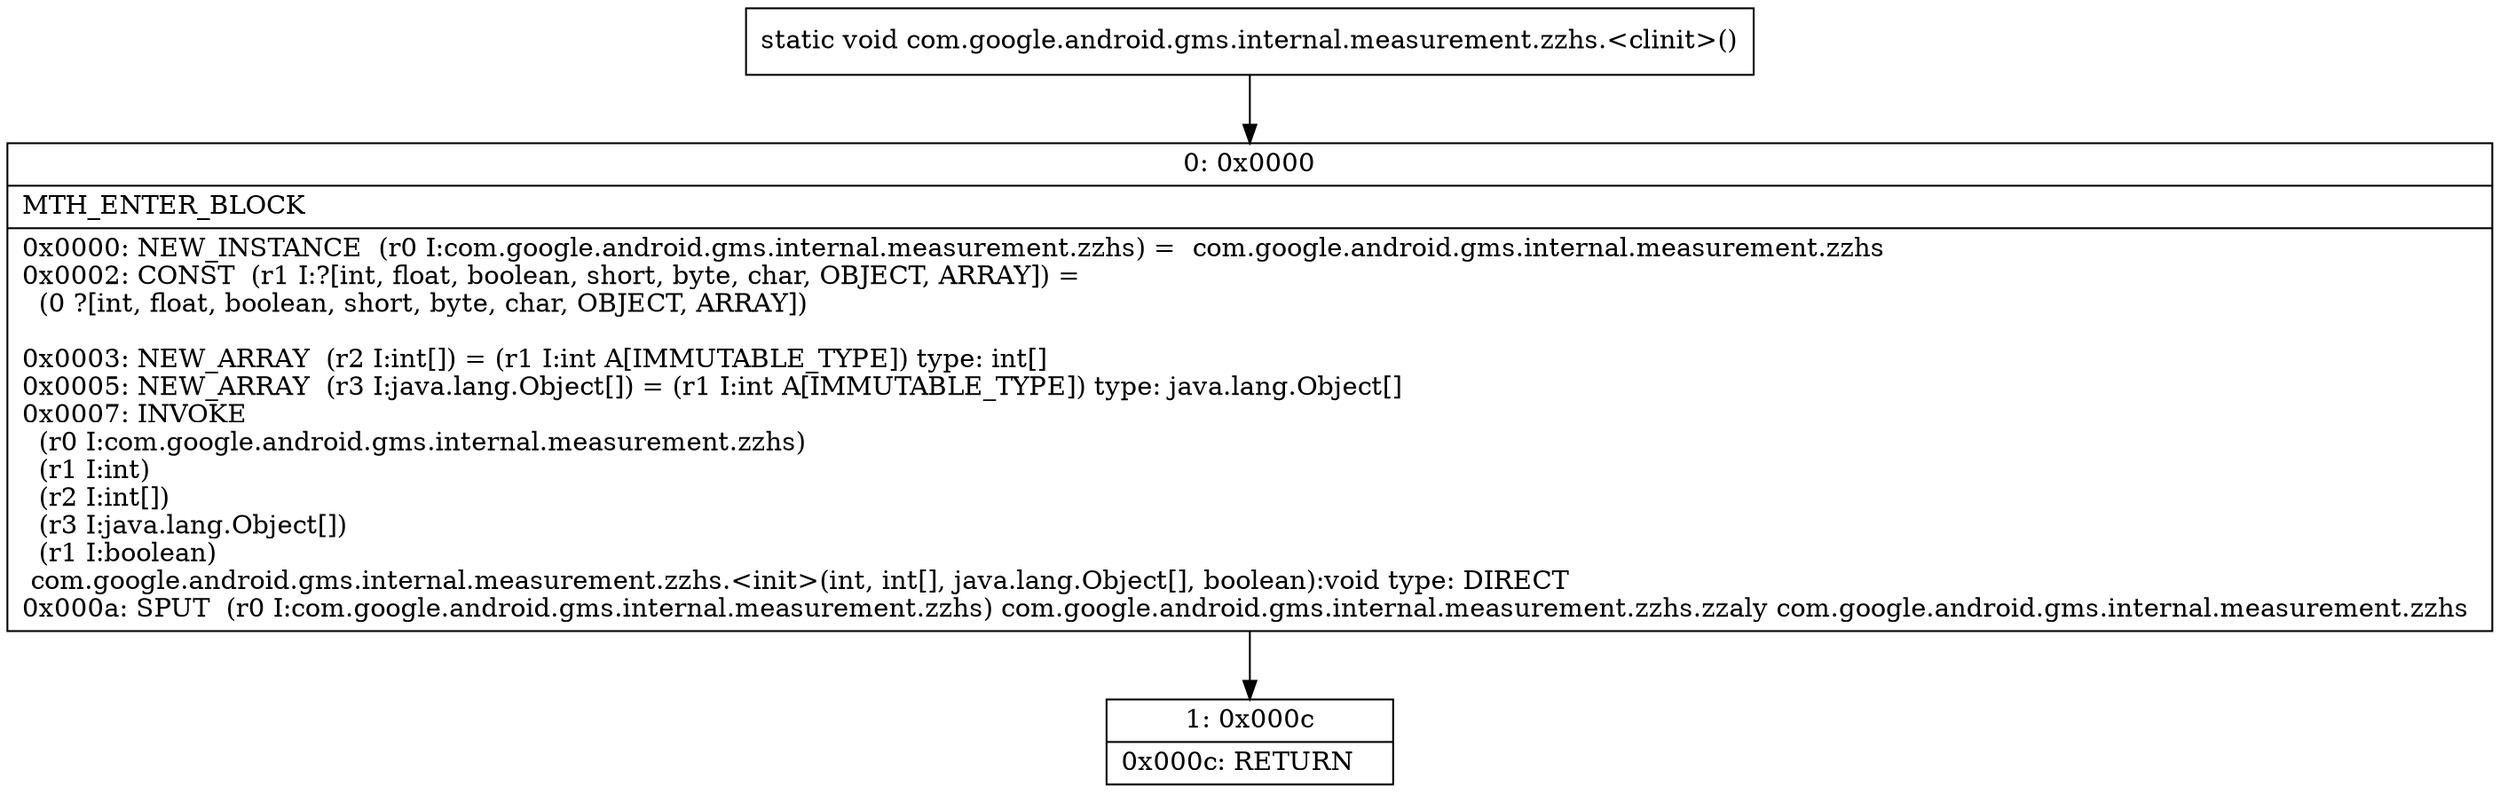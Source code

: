 digraph "CFG forcom.google.android.gms.internal.measurement.zzhs.\<clinit\>()V" {
Node_0 [shape=record,label="{0\:\ 0x0000|MTH_ENTER_BLOCK\l|0x0000: NEW_INSTANCE  (r0 I:com.google.android.gms.internal.measurement.zzhs) =  com.google.android.gms.internal.measurement.zzhs \l0x0002: CONST  (r1 I:?[int, float, boolean, short, byte, char, OBJECT, ARRAY]) = \l  (0 ?[int, float, boolean, short, byte, char, OBJECT, ARRAY])\l \l0x0003: NEW_ARRAY  (r2 I:int[]) = (r1 I:int A[IMMUTABLE_TYPE]) type: int[] \l0x0005: NEW_ARRAY  (r3 I:java.lang.Object[]) = (r1 I:int A[IMMUTABLE_TYPE]) type: java.lang.Object[] \l0x0007: INVOKE  \l  (r0 I:com.google.android.gms.internal.measurement.zzhs)\l  (r1 I:int)\l  (r2 I:int[])\l  (r3 I:java.lang.Object[])\l  (r1 I:boolean)\l com.google.android.gms.internal.measurement.zzhs.\<init\>(int, int[], java.lang.Object[], boolean):void type: DIRECT \l0x000a: SPUT  (r0 I:com.google.android.gms.internal.measurement.zzhs) com.google.android.gms.internal.measurement.zzhs.zzaly com.google.android.gms.internal.measurement.zzhs \l}"];
Node_1 [shape=record,label="{1\:\ 0x000c|0x000c: RETURN   \l}"];
MethodNode[shape=record,label="{static void com.google.android.gms.internal.measurement.zzhs.\<clinit\>() }"];
MethodNode -> Node_0;
Node_0 -> Node_1;
}

